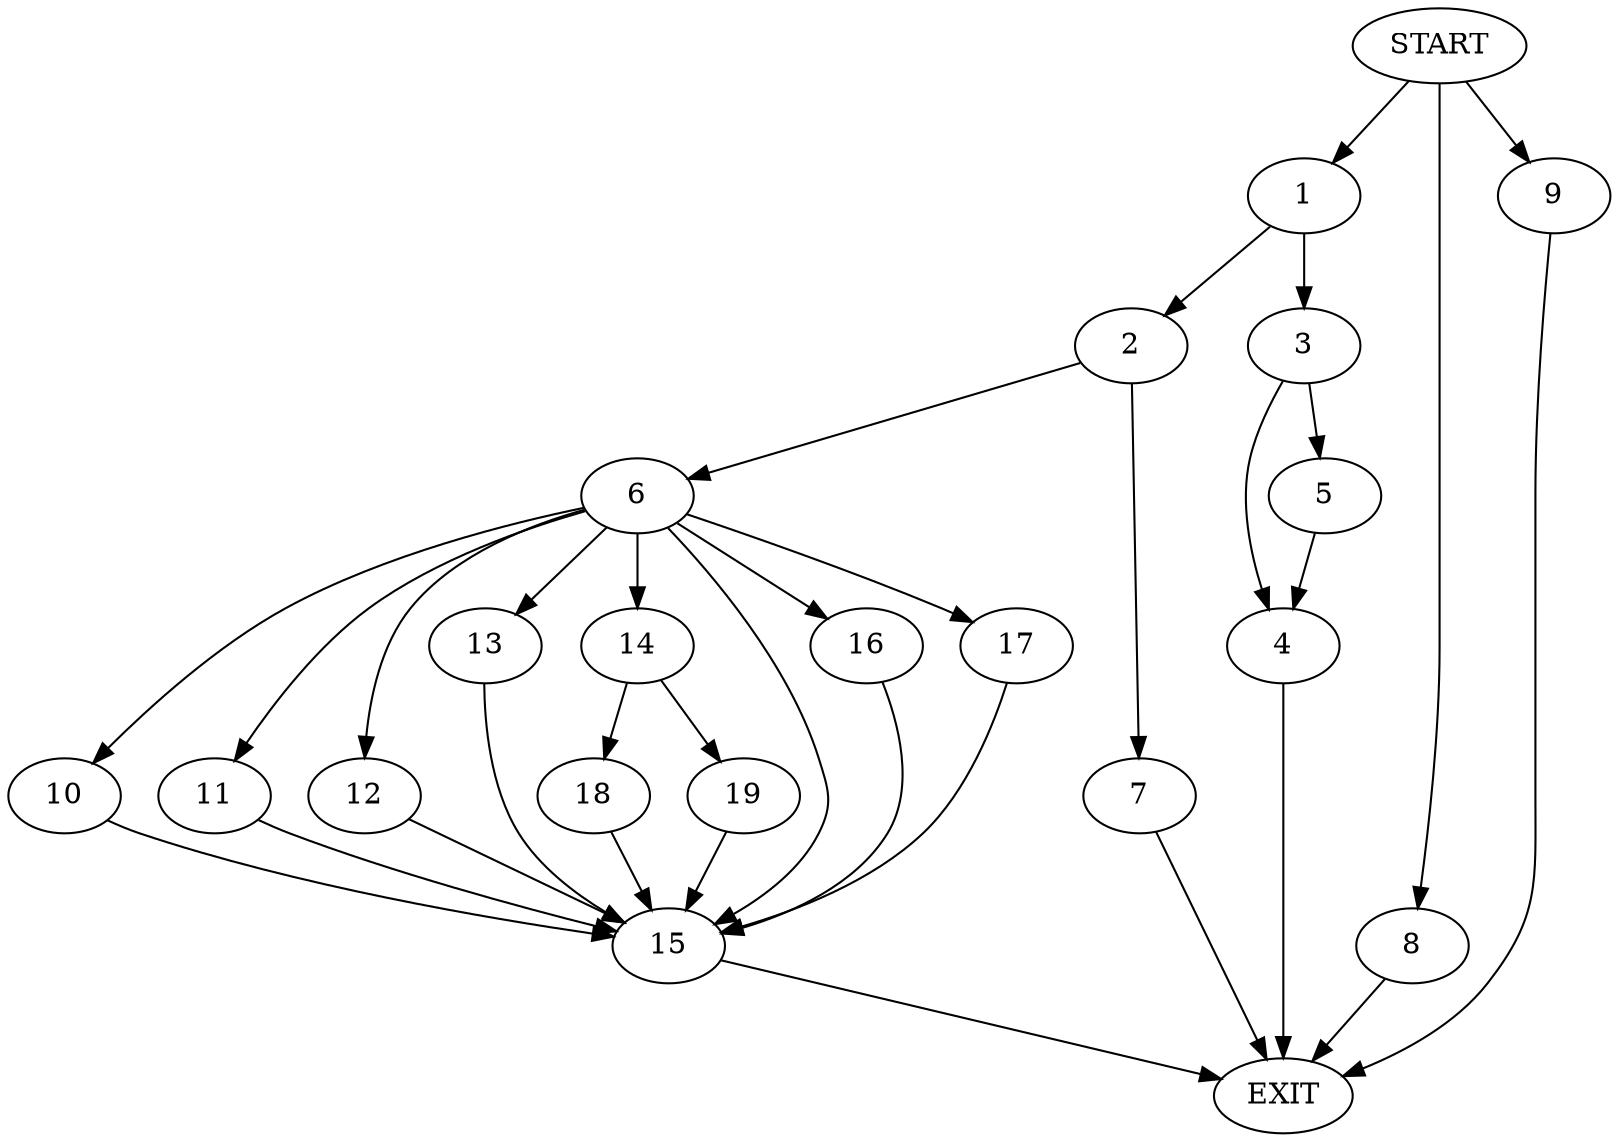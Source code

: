 digraph {
0 [label="START"]
20 [label="EXIT"]
0 -> 1
1 -> 2
1 -> 3
3 -> 4
3 -> 5
2 -> 6
2 -> 7
0 -> 8
8 -> 20
5 -> 4
4 -> 20
0 -> 9
9 -> 20
6 -> 10
6 -> 11
6 -> 12
6 -> 13
6 -> 14
6 -> 15
6 -> 16
6 -> 17
7 -> 20
14 -> 18
14 -> 19
15 -> 20
12 -> 15
11 -> 15
10 -> 15
17 -> 15
13 -> 15
16 -> 15
19 -> 15
18 -> 15
}
